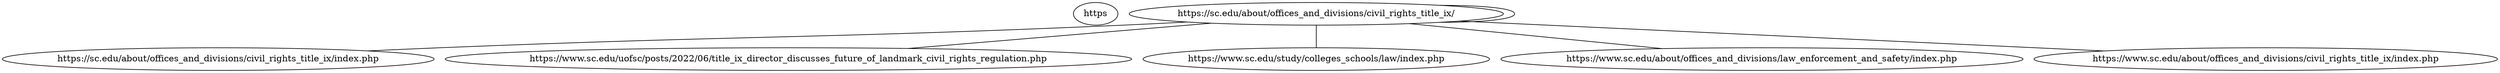 graph  {
https [child_link="['https://sc.edu/about/offices_and_divisions/civil_rights_title_ix/index.php', 'https://sc.edu/about/offices_and_divisions/civil_rights_title_ix/index.php', 'https://sc.edu/about/offices_and_divisions/civil_rights_title_ix/', 'https://sc.edu/about/offices_and_divisions/civil_rights_title_ix/index.php', 'https://www.sc.edu/uofsc/posts/2022/06/title_ix_director_discusses_future_of_landmark_civil_rights_regulation.php', 'https://www.sc.edu/study/colleges_schools/law/index.php', 'https://www.sc.edu/about/offices_and_divisions/law_enforcement_and_safety/index.php', 'https://www.sc.edu/about/offices_and_divisions/civil_rights_title_ix/index.php']", data="b'\nOffice of Civil Rights & Title IX - Office of Civil Rights & Title IX | University of South Carolina\nSkip to Content\nUniversity of South Carolina Home\nSearch University of South Carolina\nUniversity of South Carolina Navigation\nSearch sc.edu\nGateways For:\nSTUDENTS\nFACULTY & STAFF\nALUMNI\nPARENTS & FAMILIES\nCalendar\nMap\nDirectory\nApply\nGive\nSearch sc.edu\nSearch\nOffice of Civil Rights & Title IXReportingReporting Requirements for EmployeesVoluntary Self-IdentificationPolicies & ProceduresProtected Class DefinitionsTraining & EducationStudent TrainingResourcesResources for Pregnant and Parenting StudentsOur People\nTools & Resources\nCalendar\nMap\nDirectory\nApply\nGive\nStudent Gateway\nFaculty & Staff Gateway\nParents & Families Gateway\nAlumni Gateway\nOffice of Civil Rights & Title IX\nOffice of\nCivil Rights & Title IX\nSC.edu\nAbout\nOffices and Divisions\nOffice of Civil Rights & Title IX\nOffice of Civil Rights & Title IX\nReporting\nPolicies & Procedures\nTraining & Education\nResources\nOur People\nThe Office of Civil Rights & Title IX is on a mission to create an environment where\nall people are treated with dignity and respect and have an equal opportunity to learn\nand work at a university free from discrimination, harassment, and sexual misconduct.\nReport an Incident\nIf you or someone you know has been the victim/survivor of discrimination or harassment\nat the University of South Carolina, you can report it. Please know this does not\nautomatically initiate an investigation or notify the alleged person, but can connect\nthose impacted with staff to discuss options.\nOur Location\nOur office is located on the fourth floor of the James F. Byrnes building inside suite\n401.\nThe main message I want people to get is \xe2\x80\x98We want you to be treated well by us and\nby one another, regardless of what your identity is.\xe2\x80\x99\nMolly Peirano, Assistant Vice President for Civil Rights and Title IX/Title IX & ADA\nCoordinator\nRead the full article celebrating the 50 year anniversary of Title IX- \"Beyond athletics:\nTitle IX and the future of gender equity on college campuses\"\nContact the Office of Civil Rights and Title IX\n901 Sumter StreetJames F Byrnes BuildingSuite 401Columbia, SC 29201Phone: 803-777-3854Fax: 803-777-2296Email: civilrights@mailbox.sc.edu\nInterpersonal Violence Prevention and Support\nFor information about sexual assault and interpersonal violence support, visit Interpersonal Violence\xc2\xa0for help and information.\nSafety\nIf you need immediate help, call 911 or a trusted 24/hour resource.\nOffice of Civil Rights & Title IX\nLocation\nContact\nUofSC Facebook\nUofSC Instagram\nUofSC Twitter\nColleges & Schools\nArts and Sciences\nBusiness\nEducation\nEngineering and Computing\nThe Graduate School\nHospitality, Retail and Sport Management\nInformation and Communications\nLaw\nMedicine (Columbia)\nMedicine (Greenville)\nMusic\nNursing\nPharmacy\nPublic Health\nSocial Work\nSouth Carolina Honors College\nOffices & Divisions\nEmployment\nUndergraduate Admissions\nFinancial Aid and Scholarships\nBursar (fee payment)\nVeterans and Military Services\nDisability Resources\nAccess and Opportunity\nHuman Resources\nLaw Enforcement and Safety\nUniversity Libraries\nAll Offices and Divisions\nTools\nCarolina Alert\nCampus Email\nmy.sc.edu\nBlackboard\nCampus Safety and Wellness\nPeopleSoft Finance\nUniversity of South Carolina\nPrivacy\nStudent Consumer Information\nStudent Consumer Information\nTransparency Initiative\nCivil Rights and Title IX\nDigital Accessibility\nContact\nContact\nChallenge the conventional. Create the exceptional. No Limits.'"];
https [child_link="['https://sc.edu/about/offices_and_divisions/civil_rights_title_ix/index.php', 'https://sc.edu/about/offices_and_divisions/civil_rights_title_ix/index.php', 'https://sc.edu/about/offices_and_divisions/civil_rights_title_ix/', 'https://sc.edu/about/offices_and_divisions/civil_rights_title_ix/index.php', 'https://www.sc.edu/uofsc/posts/2022/06/title_ix_director_discusses_future_of_landmark_civil_rights_regulation.php', 'https://www.sc.edu/study/colleges_schools/law/index.php', 'https://www.sc.edu/about/offices_and_divisions/law_enforcement_and_safety/index.php', 'https://www.sc.edu/about/offices_and_divisions/civil_rights_title_ix/index.php']", data="b'\nOffice of Civil Rights & Title IX - Office of Civil Rights & Title IX | University of South Carolina\nSkip to Content\nUniversity of South Carolina Home\nSearch University of South Carolina\nUniversity of South Carolina Navigation\nSearch sc.edu\nGateways For:\nSTUDENTS\nFACULTY & STAFF\nALUMNI\nPARENTS & FAMILIES\nCalendar\nMap\nDirectory\nApply\nGive\nSearch sc.edu\nSearch\nOffice of Civil Rights & Title IXReportingReporting Requirements for EmployeesVoluntary Self-IdentificationPolicies & ProceduresProtected Class DefinitionsTraining & EducationStudent TrainingResourcesResources for Pregnant and Parenting StudentsOur People\nTools & Resources\nCalendar\nMap\nDirectory\nApply\nGive\nStudent Gateway\nFaculty & Staff Gateway\nParents & Families Gateway\nAlumni Gateway\nOffice of Civil Rights & Title IX\nOffice of\nCivil Rights & Title IX\nSC.edu\nAbout\nOffices and Divisions\nOffice of Civil Rights & Title IX\nOffice of Civil Rights & Title IX\nReporting\nPolicies & Procedures\nTraining & Education\nResources\nOur People\nThe Office of Civil Rights & Title IX is on a mission to create an environment where\nall people are treated with dignity and respect and have an equal opportunity to learn\nand work at a university free from discrimination, harassment, and sexual misconduct.\nReport an Incident\nIf you or someone you know has been the victim/survivor of discrimination or harassment\nat the University of South Carolina, you can report it. Please know this does not\nautomatically initiate an investigation or notify the alleged person, but can connect\nthose impacted with staff to discuss options.\nOur Location\nOur office is located on the fourth floor of the James F. Byrnes building inside suite\n401.\nThe main message I want people to get is \xe2\x80\x98We want you to be treated well by us and\nby one another, regardless of what your identity is.\xe2\x80\x99\nMolly Peirano, Assistant Vice President for Civil Rights and Title IX/Title IX & ADA\nCoordinator\nRead the full article celebrating the 50 year anniversary of Title IX- \"Beyond athletics:\nTitle IX and the future of gender equity on college campuses\"\nContact the Office of Civil Rights and Title IX\n901 Sumter StreetJames F Byrnes BuildingSuite 401Columbia, SC 29201Phone: 803-777-3854Fax: 803-777-2296Email: civilrights@mailbox.sc.edu\nInterpersonal Violence Prevention and Support\nFor information about sexual assault and interpersonal violence support, visit Interpersonal Violence\xc2\xa0for help and information.\nSafety\nIf you need immediate help, call 911 or a trusted 24/hour resource.\nOffice of Civil Rights & Title IX\nLocation\nContact\nUofSC Facebook\nUofSC Instagram\nUofSC Twitter\nColleges & Schools\nArts and Sciences\nBusiness\nEducation\nEngineering and Computing\nThe Graduate School\nHospitality, Retail and Sport Management\nInformation and Communications\nLaw\nMedicine (Columbia)\nMedicine (Greenville)\nMusic\nNursing\nPharmacy\nPublic Health\nSocial Work\nSouth Carolina Honors College\nOffices & Divisions\nEmployment\nUndergraduate Admissions\nFinancial Aid and Scholarships\nBursar (fee payment)\nVeterans and Military Services\nDisability Resources\nAccess and Opportunity\nHuman Resources\nLaw Enforcement and Safety\nUniversity Libraries\nAll Offices and Divisions\nTools\nCarolina Alert\nCampus Email\nmy.sc.edu\nBlackboard\nCampus Safety and Wellness\nPeopleSoft Finance\nUniversity of South Carolina\nPrivacy\nStudent Consumer Information\nStudent Consumer Information\nTransparency Initiative\nCivil Rights and Title IX\nDigital Accessibility\nContact\nContact\nChallenge the conventional. Create the exceptional. No Limits.'"];
https [child_link="['https://www.sc.edu/study/colleges_schools/law_at_a_glance/index.php', 'http://www.law.sc.edu/library/', 'https://www.sc.edu/study/colleges_schools/law/index.php', 'https://www.sc.edu/about/offices_and_divisions/law_enforcement_and_safety/index.php', 'https://www.sc.edu/about/offices_and_divisions/civil_rights_title_ix/index.php']", data="b\"\nBeyond athletics - USC News & Events | University of South Carolina\nSkip to Content\nUniversity of South Carolina Home\nSearch University of South CarolinaUniversity of South Carolina Navigation\nSearch sc.edu\nGateways For:\nSTUDENTS\nFACULTY & STAFF\nALUMNI\nPARENTS & FAMILIES\nCalendar\nMap\nDirectory\nApply\nGive\nSearch sc.edu\nSearch\nStudyStudy at South CarolinaMajors and Degrees at South CarolinaUndergraduate EducationGraduate EducationOnline EducationColleges and SchoolsLibraries and CollectionsContinuing EducationExperienceExperience South CarolinaLiving HereDiningClubs and OrganizationsSports and OutdoorsArts and EntertainmentDiversity and InclusionUniversity 101My USC ExperienceAcademic SupportCareer PrepStudy AbroadVisitVisit CampusIndividual VisitsGroup VisitsSelf-Guided VisitsVirtual TourExplore ColumbiaCampus MapAdmissionsAdmissions at South CarolinaUndergraduate AdmissionsGraduate School AdmissionsUniversity ApplicationsTuition and AidResearchResearch at South CarolinaResearch OpportunitiesBreakthrough ResearchPartnership OpportunitiesAboutAbout South CarolinaSouth Carolina at a GlanceOur LeadershipOffices and DivisionsSignature EventsOur HistoryDirectory SearchEmploymentNews & EventsUSC News & EventsRecent StoriesIn the NewsInside CarolinaCarolinianUniversity Events#UofSC GalleryAthletics\nStudyStudy at South CarolinaMajors and Degrees at South CarolinaUndergraduate EducationGraduate EducationOnline EducationColleges and SchoolsCollege of Arts and SciencesDarla Moore School of BusinessCollege of EducationCollege of Engineering and ComputingThe Graduate SchoolCollege of Hospitality, Retail and Sport ManagementSchool of LawCollege of Information and CommunicationsSchool of Medicine ColumbiaSchool of Medicine GreenvilleSchool of MusicCollege of NursingCollege of PharmacyArnold School of Public HealthCollege of Social WorkSouth Carolina Honors CollegeLibraries and CollectionsThomas Cooper LibraryDigital CollectionsEducational Film CollectionElliot White Springs Business LibraryKaresh Law LibraryLibrary Annex and Conservation FacilityMusic LibraryMoving Images Research CollectionsIrvin Department of Rare Books and Special CollectionsSchool of Medicine LibrarySouth Carolina Political CollectionsSouth Caroliniana LibraryContinuing EducationExperienceExperience South CarolinaLiving HereDiningClubs and OrganizationsSports and OutdoorsArts and EntertainmentDiversity and InclusionUniversity 101My USC ExperienceMy USC Experience EngagementsAcademic SupportCareer PrepStudy AbroadVisitVisit CampusIndividual VisitsTour TipsGuest Accessibility ServicesGroup VisitsSelf-Guided VisitsVirtual TourExplore ColumbiaCampus MapAdmissionsAdmissions at South CarolinaUndergraduate AdmissionsGraduate School AdmissionsUniversity ApplicationsTuition and AidResearchResearch at South CarolinaResearch OpportunitiesBreakthrough ResearchBreakthrough ResearchPartnership OpportunitiesAboutAbout South CarolinaSouth Carolina at a GlanceOur LeadershipUniversity PresidentRequest for RemarksPresidential CommunicationsA New Beginning2022 Holiday Card Design ContestPresidential InvestitureUniversity OfficialsOffices and DivisionsSignature EventsCarolina WelcomeConvocationConvocation RSVPFamily WeekendFamily Weekend RegistrationFamily Weekend ScheduleFootball Game InformationUSC HomecomingImagine CarolinaAwards DayAwards Day RecipientsCommencementOur HistoryDirectory SearchEmploymentStudent EmploymentNews & EventsUSC News & EventsRecent StoriesIn the NewsInside CarolinaSubscription ConfirmationCarolinianUniversity Events#UofSC GalleryAthletics\nTools & Resources\nCalendar\nMap\nDirectory\nApply\nGive\nStudent Gateway\nFaculty & Staff Gateway\nParents & Families Gateway\nAlumni Gateway\nBeyond athletics\nTitle IX and the future of gender equity on college campuses\nPosted on: June 21, 2022; Updated on: June 21, 2022By\nPage Ivey, pivey@mailbox.sc.edu, 803-777-3085\nMolly Peirano, a University of South Carolina alumna who recently led Title IX engagement\nand education initiatives at Ohio State University, has been leading the university\xe2\x80\x99s\nnew Office of Civil Rights and Title IX.\nOn the 50th anniversary of Title IX, UofSC Today talked with Peirano about her plans and goals\nfor the office and the future of the landmark civil rights regulation that prohibits\nsex discrimination in any education program receiving federal funds.\nHistorically, Title IX has focused a lot on athletics, how would you describe the\nfuture of Title IX?\nOften when I'm trying to explain what Title IX is, I start back at the beginning.\nThere was a woman at the University of Maryland who earned her Ph.D. and, when she\nwas trying to get hired, would hear things like, \xe2\x80\x98We already have a woman in this\ndepartment.\xe2\x80\x99 \xe2\x80\x98You come on too strong for a woman.\xe2\x80\x99 Her name was Bernice Sandler, went\nby Bunny. And she's actually known as the \xe2\x80\x98Godmother of Title IX.\xe2\x80\x99\nSometimes we forget that this started as a faculty issue. When people look back at\nhistory, they think a lot of the athletic aspect, which was very important and brought\na lot of attention that was well deserved. Now I would say we're more in the era of\nsexual misconduct and preventing it, keeping people safe.\nBut I do hope that we can bring some of the attention back to faculty issues and employment\nand scholarship. Even though we've made great strides in equity in those areas, we\nhave a ways to go.\nThe main message I want people to get is \xe2\x80\x98We want you to be treated well by us and\nby one another, regardless of what your identity is.\xe2\x80\x99\nWhat is a contemporary issue that is being seen on campuses that you would like to\naddress?\nIf you look at the number of tenured faculty, you will still see that women are behind\nin those spaces, even just looking at the sheer number. I think looking at those pieces\nis helpful. Another part that often is not talked about in Title IX is pregnant and\nparenting students, who are protected under Title IX.\nI am working on a Ph.D. and that's my area of study. And I can tell you over the last\nfour years, there has been more research done in that space. How do we support pregnant\nstudents \xe2\x80\x94 keep them on our campuses, accommodate them so that they can have their\nchildren? Or if they have a miscarriage, are they able to re-enter or maybe not even\nleave, just have accommodation? I think that's an area that has not gotten the attention\nthat it deserves.\nWhat has been your first order of business in this position?\nOne of the first orders of business has been to create a comprehensive policy that\nis anti-discrimination, anti-harassment and anti-sexual misconduct. Right now, there's\nquite a few policies and it can be confusing for people to follow. And my thing with\npolicy is people need to know what the expectations are if we want them to meet those\nexpectations. Most people want to do the right thing. They just need to know what\nto do. We're creating one comprehensive policy, and we'll retire about six other policies.\nI think that'll help communicate our expectations to the community, let people know\nwhat their rights are, and it will help us be more efficient and effective in our\nwork as an office.\nWe are also adding staff. Two of the first hires that I made are for what we're calling\nan intake function. When people come to the office, they have someone to share their\nexperience with who can help go through what their immediate resources are then what\ntheir resolution options are. We want to restore agency back to people. We want to\nmake sure that instead of just rushing it to an investigation or something like that,\nthat people have time to think through what their options are and talk to someone\nso they can get that support first.\nMolly Peirano says she gets to meet a lot of people when she takes her dog Monty for\nwalks around the Horseshoe.\nHow are you going about creating this new policy?\nThere's a university policy process that we are following. We are doing some benchmarking\nfrom other institutions, and we've also heard the feedback from people who are currently\nhere about what's working and what's not, as well as our own expertise having done\nthis work at other institutions.\nWe also are getting feedback from different stakeholders across the institution. We've\nhad a couple folks look at it from a faculty perspective, from an administration perspective.\nI also visited the undergraduate student government and let them know I would be sending\na copy for feedback. I'm trying to get input from different folks, but we also want\nto have it in place by the beginning of the new school year so we can have a fresh\nstart and launch our office more publicly.\nI tell people, \xe2\x80\x98We don't want to put up a new front door if there's nothing new behind\nit.\xe2\x80\x99 We wanted any publicity to coincide with the policy, so people see we are delivering\nsomething more streamlined, easier to understand.\nHow did you get into this this line of work?\nI knew I wanted to be in higher education. I had worked in sorority and fraternity\nlife when I was an undergrad. Then I was a consultant and went to a lot of different\ncollege campuses. And I went back to school and got my master's \xe2\x80\x94\xc2\xa0at the University\nof South Carolina \xe2\x80\x94\xc2\xa0and I worked in student conduct while I was there. When I moved\nback to Ohio after grad school, I did not have a role that I wanted to accept yet.\nSo I volunteered and got trained as a hospital advocate. I would go into the hospitals\nand be present with survivors of sexual assault while they were going through their\nnurse-examiner experience. After that, I realized that was an area I wanted to work\nin.\nEventually I got a role at Ohio State in Title IX, which I think kind of coupled the\nstudent conduct \xe2\x80\x94 the expectations/accountability piece \xe2\x80\x94 with the victim/survivor\nsupport piece. And it kind of brought those two worlds together.\nWhat brought you back to USC?\nI was in the Title IX job at Ohio State when I went to a wedding for a graduate school\nclassmate, and someone said South Carolina was opening a Title IX office and \xe2\x80\x98You\ncould just come back and work with us.\xe2\x80\x99 I looked at the posting and realized that\nit was a similar office to what I had done at Ohio State. And USC is an institution\nthat means a lot to me. I knew there were going to be challenges, but I really think\nthat the people at USC deserve having that access, having their options presented\nin an easy-to-understand way. So I just put my name in and thought, \xe2\x80\x98Well, if it's\nmeant to be, it will be.\xe2\x80\x99\nWhat is your early impression of the university\xe2\x80\x99s commitment to working on these issues?\nI was very impressed with all the work that had been done before I got here. You had\nthe Title IX task force and its report. There was a lot of acknowledgement that there\nis a better way for us to serve people in this space. So I definitely appreciated\nthat. I am also very grateful for how they've situated the office \xe2\x80\x94\xc2\xa0I report to the\npresident's chief of staff, which I think is very wise. And so it shows me that this\nis a priority for the institution and they strategically placed it so that we can\nbe integrated in the work of the university but also have the autonomy to do what\nis right. I think that is very powerful for an institution.\nBefore I even came to USC, I got a call from President-elect Michael Amiridis, and\nhe shared how important this work was and that he was looking forward to working together\non this. To me, that said a lot that a president was willing and able to say that\nthis is a priority. Based on the work he did where he's coming from, it's not just\nthat he's saying it, he really lives it.\nDo you ever foresee a time when it won't be necessary to have a Title IX coordinator\non a college campus?\nI think that anyone who's in prevention work hopes that they can work themselves out\nof a job. And honestly, there's so much work to do, not just at USC, but I would say\nnationwide. I would love to say, of course we can get there. But I do think that sometimes\nwe get complacent, and people think \xe2\x80\x98Oh, it's improved from 1972, so we're in good\nshape.\xe2\x80\x99 But like I said, if you look at the percentage of tenured faculty or if you\nlook at the pregnant and parenting students or the other areas, we have to stay on\ntop of it. If we don't keep it top of mind, it's easy to slide back and we still have\nso much work to do. I know people deserve better.\nPeople need to know what the expectations are if we want them to meet those expectations.\nMost people want to do the right thing. They just need to know what to do.\nYour work is very intense. How do you relax? What do you do for fun?\nI love to travel, so I'm very excited that it is kind of becoming more available and\nfeels safer for me to do that.\nI have a little 3-pound teacup Yorkie that I love to spend time with. His name is\nMonty, so he is a bundle of fun. I had a late meeting with students one night and\nI had just moved, so I didn't want to leave him alone yet. So I brought him. And as\nI was walking him across campus, I met more people with him than I had the whole first\nmonth I was here. So I told I told my boss, this could be a good idea just to walk\nhim around campus every couple of weeks and meet a bunch of people.\nI also try to work out because I always tell my employees in the office, \xe2\x80\x98You have\nto be well, to do well.\xe2\x80\x99 So I do try to run and exercise throughout the week.\nI volunteer for other organizations because to your point, this can be so heavy. So\nit's nice to have like other things that require your time and attention. I volunteer\nwith Delta Gamma, which is an international sorority. I work with different collegians\nacross the country, and that's rejuvenating.\nIs there anything else you would like to add?\nI think the biggest thing about Title IX is there's all these other areas from recruitment\nto admissions to helping people have a good experience while they're here that we\ndon't talk about. We should look at how are we bringing people to our institution\nand making sure that they have the learning and working environment that they deserve\nso they can go on and do great things. The main message I want people to get is \xe2\x80\x98We\nwant you to be treated well by us and by one another, regardless of what your identity\nis.\xe2\x80\x99\nShare this Story! Let friends in your social network know what you are reading about\nTopics:\nAlumni, University Leadership, Initiatives, Diversity, College of Education\nRelated Stories\nLatino/a and Hispanic Faculty Caucus fosters unity, embraces differences New partnership aims to enrich student growth, opportunityFirst-generation college students bring resilience, perspectives to USC campusFinding joy at USCFirst-generation college students add energy, resilience to USC campus\nUofSC Facebook\nUofSC Instagram\nUofSC Twitter\nColleges & Schools\nArts and Sciences\nBusiness\nEducation\nEngineering and Computing\nThe Graduate School\nHospitality, Retail and Sport Management\nInformation and Communications\nLaw\nMedicine (Columbia)\nMedicine (Greenville)\nMusic\nNursing\nPharmacy\nPublic Health\nSocial Work\nSouth Carolina Honors College\nOffices & Divisions\nEmployment\nUndergraduate Admissions\nFinancial Aid and Scholarships\nBursar (fee payment)\nVeterans and Military Services\nDisability Resources\nAccess and Opportunity\nHuman Resources\nLaw Enforcement and Safety\nUniversity Libraries\nAll Offices and Divisions\nTools\nCarolina Alert\nCampus Email\nmy.sc.edu\nBlackboard\nCampus Safety and Wellness\nPeopleSoft Finance\nUniversity of South Carolina\nPrivacy\nStudent Consumer Information\nStudent Consumer Information\nTransparency Initiative\nCivil Rights and Title IX\nDigital Accessibility\nContact\nContact\""];
https [child_link="['https://www.sc.edu/study/colleges_schools/law/index.php', 'https://www.sc.edu/study/colleges_schools/law/about/history/formation/index.php', 'https://www.sc.edu/study/colleges_schools/law/about/history/early_21st_century/index.php', 'https://www.sc.edu/study/colleges_schools/law/about/dei/law_faculty_resolution_against_racism.php', 'https://www.sc.edu/study/colleges_schools/law/about/dei/bridge_to_law/index.php', 'https://www.sc.edu/study/colleges_schools/law/about/dei/bridge_to_law/minority_pre_law_summit.php', 'https://www.sc.edu/study/colleges_schools/law/academics/degrees/msl_certificates/masters_legal_studies/index.php', 'https://www.sc.edu/study/colleges_schools/law/academics/experiential_learning/childrens_law/index.php', 'https://www.sc.edu/study/colleges_schools/law/academics/experiential_learning/clinics/education_rights/', 'https://www.sc.edu/study/colleges_schools/law/admissions/why-sc-law/index.php', 'https://www.sc.edu/study/colleges_schools/law/alumni_and_giving/alumni/alumni_leadership_and_awards/compleat_lawyer_awards/', 'https://www.sc.edu/study/colleges_schools/law/alumni_and_giving/alumni/alumni_leadership_and_awards/law_alumni_council.php', 'https://www.sc.edu/study/colleges_schools/law/community_resources/conferences_and_symposia/media_law_school/index.php', 'https://www.sc.edu/study/colleges_schools/law/community_resources/conferences_and_symposia/pipeline/index.php', 'https://www.sc.edu/study/colleges_schools/law/law_library/index.php', 'https://www.sc.edu/study/colleges_schools/law/law_library/about/index.php', 'https://www.sc.edu/study/colleges_schools/law/student_life/journals/scjilb/index.php', 'https://www.sc.edu/study/colleges_schools/law/student_life/journals/jled/index.php', 'https://www.sc.edu/study/colleges_schools/law/student_life/journals/sclr/index.php', 'https://www.sc.edu/study/colleges_schools/law/internal/index.php', 'https://www.sc.edu/study/colleges_schools/law/index.php', 'https://www.sc.edu/study/colleges_schools/law/', 'https://www.sc.edu/study/colleges_schools/law/index.php', 'https://www.sc.edu/study/colleges_schools/law/law_library/index.php', 'https://www.sc.edu/study/colleges_schools/law/internal/index.php', 'https://www.sc.edu/study/colleges_schools/law/about/news/2023/in_memoriam_prue_goolsby.php', 'https://www.sc.edu/study/colleges_schools/law/index.php', 'https://www.sc.edu/about/offices_and_divisions/law_enforcement_and_safety/index.php', 'https://www.sc.edu/about/offices_and_divisions/civil_rights_title_ix/index.php']", data="b\"\nSchool of Law - School of Law | University of South Carolina\nSkip to Content\nUniversity of South Carolina Home\nSearch University of South Carolina\nUniversity of South Carolina Navigation\nSearch sc.edu\nGateways For:\nSTUDENTS\nFACULTY & STAFF\nALUMNI\nPARENTS & FAMILIES\nCalendar\nMap\nDirectory\nApply\nGive\nSearch sc.edu\nSearch\nThe School of LawAboutHistoryFormation of the School of LawThe Late 19th CenturyThe Early 20th CenturyThe Late 20th CenturyToday's School of LawMission, Vision & ValuesLeadershipMessage from the DeanPeople DirectoryInclusive ExcellenceLaw Faculty Resolution Against RacismInclusive Excellence in ActionBridge to Law ProgramsMiddle School StudentsMinority Pre-Law SummitResources & OpportunitiesUniversity ResourcesInclusive Excellence Fellowships & ClerkshipsTalk to UsNews2017 News Archive2016 News Archive2018 News ArchiveCalendarPublic CalendarStudent CalendarLocationBuilding AccessTake a TourContact UsConsumer Information (ABA Required Disclosures)AcademicsDegreesJ.D. ProgramsAreas of InterestLondon MaymesterCombination & Dual Degree ProgramsMSL & CertificatesMaster of Studies in LawFaculty & Advisory BoardCertificatesExperiential LearningCapstoneChildren's Law ConcentrationClinicsCarolina Health Advocacy Medicolegal Partnership (CHAMPS) ClinicCriminal Practice ClinicDomestic Violence ClinicDomestic Violence & Access to Civil Justice in South Carolina StudyDomestic Violence Clinic Community Legal Information ResourcesEducation Rights ClinicNonprofit Organizations ClinicVeterans Legal ClinicYouth Defender ClinicExternshipsPro Bono ProgramKonduros Leadership Development ProgramProgram and SpeakersTestimonialsAcademic CalendarAcademic SuccessAdmissionsWhy South Carolina Law?Supporting Your SuccessAdmissions RequirementsTaking the LSATDates and DeadlinesHow We Review ApplicationsCharacter and Fitness GuidelinesAlternate Admission TestsForeign-Educated StudentsTransfer StudentsVisiting (Transient) StudentsTuition & ScholarshipsTuition & FeesScholarshipsLoansRepaymentAdmissions FAQsClass ProfileAdmitted StudentsNow That You're AdmittedPre-Enrollment RequirementsImportant DatesAdmitted Students DayOrientationConnect with UsRecruitment CalendarMeet Our AmbassadorsVisitAlumni & GivingAlumniLeadership & AwardsCompleat Lawyer AwardsNominationsAward RecipientsAlphabetical OrderPlatinum AwardsGold AwardsSilver AwardsBronze AwardsLaw Alumni CouncilYoung Alumni CouncilVolunteer OpportunitiesAlumni Spotlights & Class NotesUpcoming EventsGivingContact UsCareersStudentsJudicial Scholars ProgramAlumniEmployersEmployment DataMeet the TeamCenters & ProgramsCommunity ServiceConferences & SymposiaKnowlton Visiting Scholar ProgramMedia Law SchoolAgendaNavigating the Law School Pipeline in South CarolinaConferences & Symposia ArchiveLegal Resources for the PublicLegaltech Seminar SeriesSeminar ArchivesPalmetto LEADERVolunteer OpportunitiesFacultyFaculty DirectoryResident FacultyVisiting FacultyAdjunct FacultyEmeriti FacultyFaculty ExpertiseScholarship HighlightsPrograms & InitiativesLaw LibraryAbout the Law LibraryLibrary DirectoryLibrary Policies, Fees & ChargesServicesServices to StudentsServices to FacultyServices to Bench & BarServices to the PublicResearchStudent LifeStudent OrganizationsMock TrialMoot CourtJournalsSouth Carolina Journal of International Law and BusinessMastheadPast IssuesSubmissionsSymposiumJournal of Law and EducationMastheadPast IssuesSubmissionsNews & Blogs2018 News Archive2019 News Archive2020 News Archive2021 News Archive2022 News ArchiveSouth Carolina Law ReviewAbout SCLRMastheadPast IssuesSubmissionsSubscriptionsReprintsSubscriptionsReprintsFourth Circuit SurveysSubmissionsSymposiumHealthLiving in ColumbiaHousing InformationMy Law School\nTools & Resources\nCalendar\nMap\nDirectory\nApply\nGive\nStudent Gateway\nFaculty & Staff Gateway\nParents & Families Gateway\nAlumni Gateway\nSchool of Law\nDomestic Violence Awareness MonthSC Law's Domestic Violence Clinic provides experiential learning for students, directly serving the South Carolina community\nSC.edu\nStudy\nColleges and Schools\nSchool of Law\nThe School of Law\nAbout\nAcademics\nAdmissions\nAlumni & Giving\nCareers\nCenters & Programs\nCommunity Service\nFaculty\nLaw Library\nStudent Life\nMy Law School\nThe University of South Carolina School of Law prepares lawyer-leaders to serve their\ncommunities through hands-on, experiential learning. Our graduates transition seamlessly\ninto successful careers in business, government, and private practice around the country.\nAcademics\nAdmissions\nFaculty\nStudent Life\nCareers\nVisit\nMy professors at South Carolina Law have equipped me with a rich insight into our\nlegal system while also helping me grow as a professional in the way I write, present,\nand interact with my future colleagues. I am not the same person I was three years\nago; I feel confident and excited to serve my community with the knowledge and skills\nI\xe2\x80\x99ve gained.\nChristel Purvis '23\nQuick Links\nConnect with Us\nSchool of Law News\nAlumna Jacquelyn D. Austin nominated to United States District Court for the District of South Carolina\nPresident Joe Biden selected Judge Austin to fill the vacancy left by the Honorable J. Michelle Childs \xe2\x80\x9891 when she was sworn into the United States Court of Appeals, District of Columbia Circuit.\nOctober 2023: Faculty Scholarship & Impact\nFaculty scholarship, news, and impact published in October 2023.\nIn Memoriam: Prue Goolsby\nLaw school mourns the passing of emerita librarian and friend Prue Goolsby.\nView more news\nSchool of Law\nLocation\nContact\nGive\nSocial Media\nUofSC Facebook\nUofSC Instagram\nUofSC Twitter\nColleges & Schools\nArts and Sciences\nBusiness\nEducation\nEngineering and Computing\nThe Graduate School\nHospitality, Retail and Sport Management\nInformation and Communications\nLaw\nMedicine (Columbia)\nMedicine (Greenville)\nMusic\nNursing\nPharmacy\nPublic Health\nSocial Work\nSouth Carolina Honors College\nOffices & Divisions\nEmployment\nUndergraduate Admissions\nFinancial Aid and Scholarships\nBursar (fee payment)\nVeterans and Military Services\nDisability Resources\nAccess and Opportunity\nHuman Resources\nLaw Enforcement and Safety\nUniversity Libraries\nAll Offices and Divisions\nTools\nCarolina Alert\nCampus Email\nmy.sc.edu\nBlackboard\nCampus Safety and Wellness\nPeopleSoft Finance\nUniversity of South Carolina\nPrivacy\nStudent Consumer Information\nStudent Consumer Information\nTransparency Initiative\nCivil Rights and Title IX\nDigital Accessibility\nContact\nContact\nChallenge the conventional. Create the exceptional. No Limits.\""];
https [child_link="['https://www.sc.edu/about/offices_and_divisions/law_enforcement_and_safety/index.php', 'https://www.sc.edu/about/offices_and_divisions/law_enforcement_and_safety/emergency-procedures/bullying-harassment/index.php', 'https://www.sc.edu/about/offices_and_divisions/law_enforcement_and_safety/victim-services/victim_rights/index.php', 'https://www.sc.edu/about/offices_and_divisions/law_enforcement_and_safety/about-us/jobs/law-enforcement-jobs/index.php', 'https://www.sc.edu/about/offices_and_divisions/law_enforcement_and_safety/index.php', 'https://www.sc.edu/about/offices_and_divisions/law_enforcement_and_safety/', 'https://www.sc.edu/about/offices_and_divisions/law_enforcement_and_safety/index.php', 'https://www.sc.edu/study/colleges_schools/law/index.php', 'https://www.sc.edu/about/offices_and_divisions/law_enforcement_and_safety/index.php', 'https://www.sc.edu/about/offices_and_divisions/civil_rights_title_ix/index.php']", data="b\"\nLaw Enforcement and Safety - Law Enforcement and Safety | University of South Carolina\nSkip to Content\nUniversity of South Carolina Home\nSearch University of South Carolina\nUniversity of South Carolina Navigation\nSearch sc.edu\nGateways For:\nSTUDENTS\nFACULTY & STAFF\nALUMNI\nPARENTS & FAMILIES\nCalendar\nMap\nDirectory\nApply\nGive\nSearch sc.edu\nSearch\nLaw Enforcement and SafetyCarolina AlertRecent AlertsCarolina Alerts ArchiveMaking a ReportSafety\xc2\xa0on CampusRAVE Guardian Safety AppRegister Your PropertyDating SafetyLeaving for BreakTraffic SafetySafety PresentationsSelf-Defense WorkshopsEmergency ProceduresActive ShooterBomb ThreatBullying & HarassmentIdentity TheftMedical Emergencies & EpidemicsNatural Disasters & FirePower OutageRelationship ViolenceStalkingSuspicious Activity or PackageWorkplace ViolenceCrime Log\xc2\xa0& BulletinsRequest an Incident ReportAnnual Clery ReportVictim ServicesRestraining OrdersOrders of ProtectionVictims' RightsRequest Event SecurityAbout UsContact UsStaff DirectoryCommunity Resource OfficersFeedback FormAccreditationLocationJobsLaw Enforcement JobsSecurity Operations Center JobsStudent JobsSocial Media\nTools & Resources\nCalendar\nMap\nDirectory\nApply\nGive\nStudent Gateway\nFaculty & Staff Gateway\nParents & Families Gateway\nAlumni Gateway\nLaw Enforcement and Safety\nSC.edu\nAbout\nOffices and Divisions\nLaw Enforcement and Safety\nLaw Enforcement and Safety\nCarolina Alert\nMaking a Report\nSafety\xc2\xa0on Campus\nEmergency Procedures\nCrime Log\xc2\xa0& Bulletins\nVictim Services\nRequest Event Security\nAbout Us\nOur law enforcement professionals work diligently\xc2\xa0around the clock\xc2\xa0to\xc2\xa0provide a safe,\nsecure\xc2\xa0campus\xc2\xa0environment.\xc2\xa0Our values \xe2\x80\x94 human life, integrity, excellence and accountability\n\xe2\x80\x94 are your assurance of our commitment to provide a safe and secure environment.\nReport a Crime or Suspicious Activity\nDial 911 or 803-777-4215,\xc2\xa0use the Rave Guardian Safety App\xc2\xa0or come to headquarters at 1415 Henderson St.\nMaking a Report \xc2\xbbTry to\xc2\xa0provide key details such as\xc2\xa0the offender(s) age, gender, hair, race and clothing\nplus a license number and direction for any\xc2\xa0vehicles.\nEmergencies & Crime\xc2\xa0Log\nCarolina Alert\nSign up for Carolina Alert notifications to\xc2\xa0receive the latest crime bulletins and\nemergency alerts.\nCrime Log & Emergency Bulletins\nView\xc2\xa0today's crime log and\xc2\xa0bulletins about crime-related emergencies on campus.\nEmergency Procedures\nLearn what to do in case of a natural disaster, medical emergency or other threat\non campus.\nVictim Services\nFind advocacy and support that can help you navigate and cope with\xc2\xa0being victimized\nby a crime.\nCampus Safety & Crime Prevention\nSafety On Campus\nLearn about the\xc2\xa0variety of services and resources\xc2\xa0that can help you stay safe\xc2\xa0during\nyour time on the University of South Carolina campus.\nRegister Your Property\nRegister your laptop, phone, tablet, bicycle, moped\xc2\xa0or other valuables for an increased\nchance of getting them returned to you if stolen.\nLost & Found Items\nIf you've lost an item on campus, visit Lost & Found Services in the Russell House.\nClery Annual Security and Fire Safety Report\nPlease click here to view the Clery Annual Security Report.\nContact USCPD\nEmergencies:\xc2\xa0911Police Dispatch:\xc2\xa0803-777-42151415 Henderson St.(1600 Hampton St. Annex)Columbia, SC 29208\nShare Your Complaints, Commendations and Feedback\xc2\xa0\xc2\xbb\nUSCPD Jobs\nLearn more about our jobs and selection processes.\nView current job openings and learn about\xc2\xa0 qualifications for employment at USCPD.\nLaw Enforcement and Safety\nLocation\nContact\nSocial Media\nUofSC Facebook\nUofSC Instagram\nUofSC Twitter\nColleges & Schools\nArts and Sciences\nBusiness\nEducation\nEngineering and Computing\nThe Graduate School\nHospitality, Retail and Sport Management\nInformation and Communications\nLaw\nMedicine (Columbia)\nMedicine (Greenville)\nMusic\nNursing\nPharmacy\nPublic Health\nSocial Work\nSouth Carolina Honors College\nOffices & Divisions\nEmployment\nUndergraduate Admissions\nFinancial Aid and Scholarships\nBursar (fee payment)\nVeterans and Military Services\nDisability Resources\nAccess and Opportunity\nHuman Resources\nLaw Enforcement and Safety\nUniversity Libraries\nAll Offices and Divisions\nTools\nCarolina Alert\nCampus Email\nmy.sc.edu\nBlackboard\nCampus Safety and Wellness\nPeopleSoft Finance\nUniversity of South Carolina\nPrivacy\nStudent Consumer Information\nStudent Consumer Information\nTransparency Initiative\nCivil Rights and Title IX\nDigital Accessibility\nContact\nContact\nChallenge the conventional. Create the exceptional. No Limits.\""];
https [child_link="['https://www.sc.edu/about/offices_and_divisions/civil_rights_title_ix/index.php', 'https://www.sc.edu/about/offices_and_divisions/civil_rights_title_ix/index.php', 'https://www.sc.edu/about/offices_and_divisions/civil_rights_title_ix/', 'https://www.sc.edu/about/offices_and_divisions/civil_rights_title_ix/index.php', 'https://www.sc.edu/uofsc/posts/2022/06/title_ix_director_discusses_future_of_landmark_civil_rights_regulation.php', 'https://www.sc.edu/study/colleges_schools/law/index.php', 'https://www.sc.edu/about/offices_and_divisions/law_enforcement_and_safety/index.php', 'https://www.sc.edu/about/offices_and_divisions/civil_rights_title_ix/index.php']", data="b'\nOffice of Civil Rights & Title IX - Office of Civil Rights & Title IX | University of South Carolina\nSkip to Content\nUniversity of South Carolina Home\nSearch University of South Carolina\nUniversity of South Carolina Navigation\nSearch sc.edu\nGateways For:\nSTUDENTS\nFACULTY & STAFF\nALUMNI\nPARENTS & FAMILIES\nCalendar\nMap\nDirectory\nApply\nGive\nSearch sc.edu\nSearch\nOffice of Civil Rights & Title IXReportingReporting Requirements for EmployeesVoluntary Self-IdentificationPolicies & ProceduresProtected Class DefinitionsTraining & EducationStudent TrainingResourcesResources for Pregnant and Parenting StudentsOur People\nTools & Resources\nCalendar\nMap\nDirectory\nApply\nGive\nStudent Gateway\nFaculty & Staff Gateway\nParents & Families Gateway\nAlumni Gateway\nOffice of Civil Rights & Title IX\nOffice of\nCivil Rights & Title IX\nSC.edu\nAbout\nOffices and Divisions\nOffice of Civil Rights & Title IX\nOffice of Civil Rights & Title IX\nReporting\nPolicies & Procedures\nTraining & Education\nResources\nOur People\nThe Office of Civil Rights & Title IX is on a mission to create an environment where\nall people are treated with dignity and respect and have an equal opportunity to learn\nand work at a university free from discrimination, harassment, and sexual misconduct.\nReport an Incident\nIf you or someone you know has been the victim/survivor of discrimination or harassment\nat the University of South Carolina, you can report it. Please know this does not\nautomatically initiate an investigation or notify the alleged person, but can connect\nthose impacted with staff to discuss options.\nOur Location\nOur office is located on the fourth floor of the James F. Byrnes building inside suite\n401.\nThe main message I want people to get is \xe2\x80\x98We want you to be treated well by us and\nby one another, regardless of what your identity is.\xe2\x80\x99\nMolly Peirano, Assistant Vice President for Civil Rights and Title IX/Title IX & ADA\nCoordinator\nRead the full article celebrating the 50 year anniversary of Title IX- \"Beyond athletics:\nTitle IX and the future of gender equity on college campuses\"\nContact the Office of Civil Rights and Title IX\n901 Sumter StreetJames F Byrnes BuildingSuite 401Columbia, SC 29201Phone: 803-777-3854Fax: 803-777-2296Email: civilrights@mailbox.sc.edu\nInterpersonal Violence Prevention and Support\nFor information about sexual assault and interpersonal violence support, visit Interpersonal Violence\xc2\xa0for help and information.\nSafety\nIf you need immediate help, call 911 or a trusted 24/hour resource.\nOffice of Civil Rights & Title IX\nLocation\nContact\nUofSC Facebook\nUofSC Instagram\nUofSC Twitter\nColleges & Schools\nArts and Sciences\nBusiness\nEducation\nEngineering and Computing\nThe Graduate School\nHospitality, Retail and Sport Management\nInformation and Communications\nLaw\nMedicine (Columbia)\nMedicine (Greenville)\nMusic\nNursing\nPharmacy\nPublic Health\nSocial Work\nSouth Carolina Honors College\nOffices & Divisions\nEmployment\nUndergraduate Admissions\nFinancial Aid and Scholarships\nBursar (fee payment)\nVeterans and Military Services\nDisability Resources\nAccess and Opportunity\nHuman Resources\nLaw Enforcement and Safety\nUniversity Libraries\nAll Offices and Divisions\nTools\nCarolina Alert\nCampus Email\nmy.sc.edu\nBlackboard\nCampus Safety and Wellness\nPeopleSoft Finance\nUniversity of South Carolina\nPrivacy\nStudent Consumer Information\nStudent Consumer Information\nTransparency Initiative\nCivil Rights and Title IX\nDigital Accessibility\nContact\nContact\nChallenge the conventional. Create the exceptional. No Limits.'"];
"https://sc.edu/about/offices_and_divisions/civil_rights_title_ix/" -- "https://sc.edu/about/offices_and_divisions/civil_rights_title_ix/index.php";
"https://sc.edu/about/offices_and_divisions/civil_rights_title_ix/" -- "https://sc.edu/about/offices_and_divisions/civil_rights_title_ix/";
"https://sc.edu/about/offices_and_divisions/civil_rights_title_ix/" -- "https://www.sc.edu/uofsc/posts/2022/06/title_ix_director_discusses_future_of_landmark_civil_rights_regulation.php";
"https://sc.edu/about/offices_and_divisions/civil_rights_title_ix/" -- "https://www.sc.edu/study/colleges_schools/law/index.php";
"https://sc.edu/about/offices_and_divisions/civil_rights_title_ix/" -- "https://www.sc.edu/about/offices_and_divisions/law_enforcement_and_safety/index.php";
"https://sc.edu/about/offices_and_divisions/civil_rights_title_ix/" -- "https://www.sc.edu/about/offices_and_divisions/civil_rights_title_ix/index.php";
}
